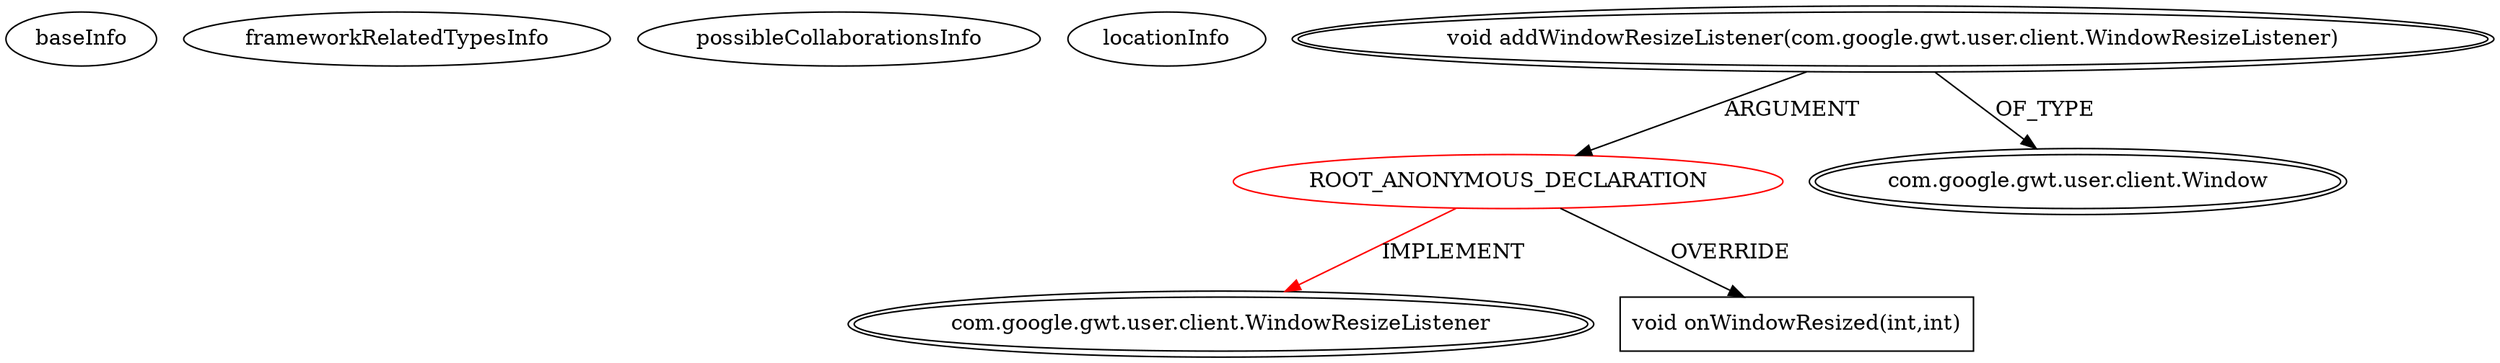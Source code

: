digraph {
baseInfo[graphId=2974,category="extension_graph",isAnonymous=true,possibleRelation=false]
frameworkRelatedTypesInfo[0="com.google.gwt.user.client.WindowResizeListener"]
possibleCollaborationsInfo[]
locationInfo[projectName="hmiguellima-ugat",filePath="/hmiguellima-ugat/ugat-master/src/org/ucp/gwt/widgets/CMenu.java",contextSignature="void CMenu()",graphId="2974"]
0[label="ROOT_ANONYMOUS_DECLARATION",vertexType="ROOT_ANONYMOUS_DECLARATION",isFrameworkType=false,color=red]
1[label="com.google.gwt.user.client.WindowResizeListener",vertexType="FRAMEWORK_INTERFACE_TYPE",isFrameworkType=true,peripheries=2]
2[label="void addWindowResizeListener(com.google.gwt.user.client.WindowResizeListener)",vertexType="OUTSIDE_CALL",isFrameworkType=true,peripheries=2]
3[label="com.google.gwt.user.client.Window",vertexType="FRAMEWORK_CLASS_TYPE",isFrameworkType=true,peripheries=2]
4[label="void onWindowResized(int,int)",vertexType="OVERRIDING_METHOD_DECLARATION",isFrameworkType=false,shape=box]
0->1[label="IMPLEMENT",color=red]
2->0[label="ARGUMENT"]
2->3[label="OF_TYPE"]
0->4[label="OVERRIDE"]
}
